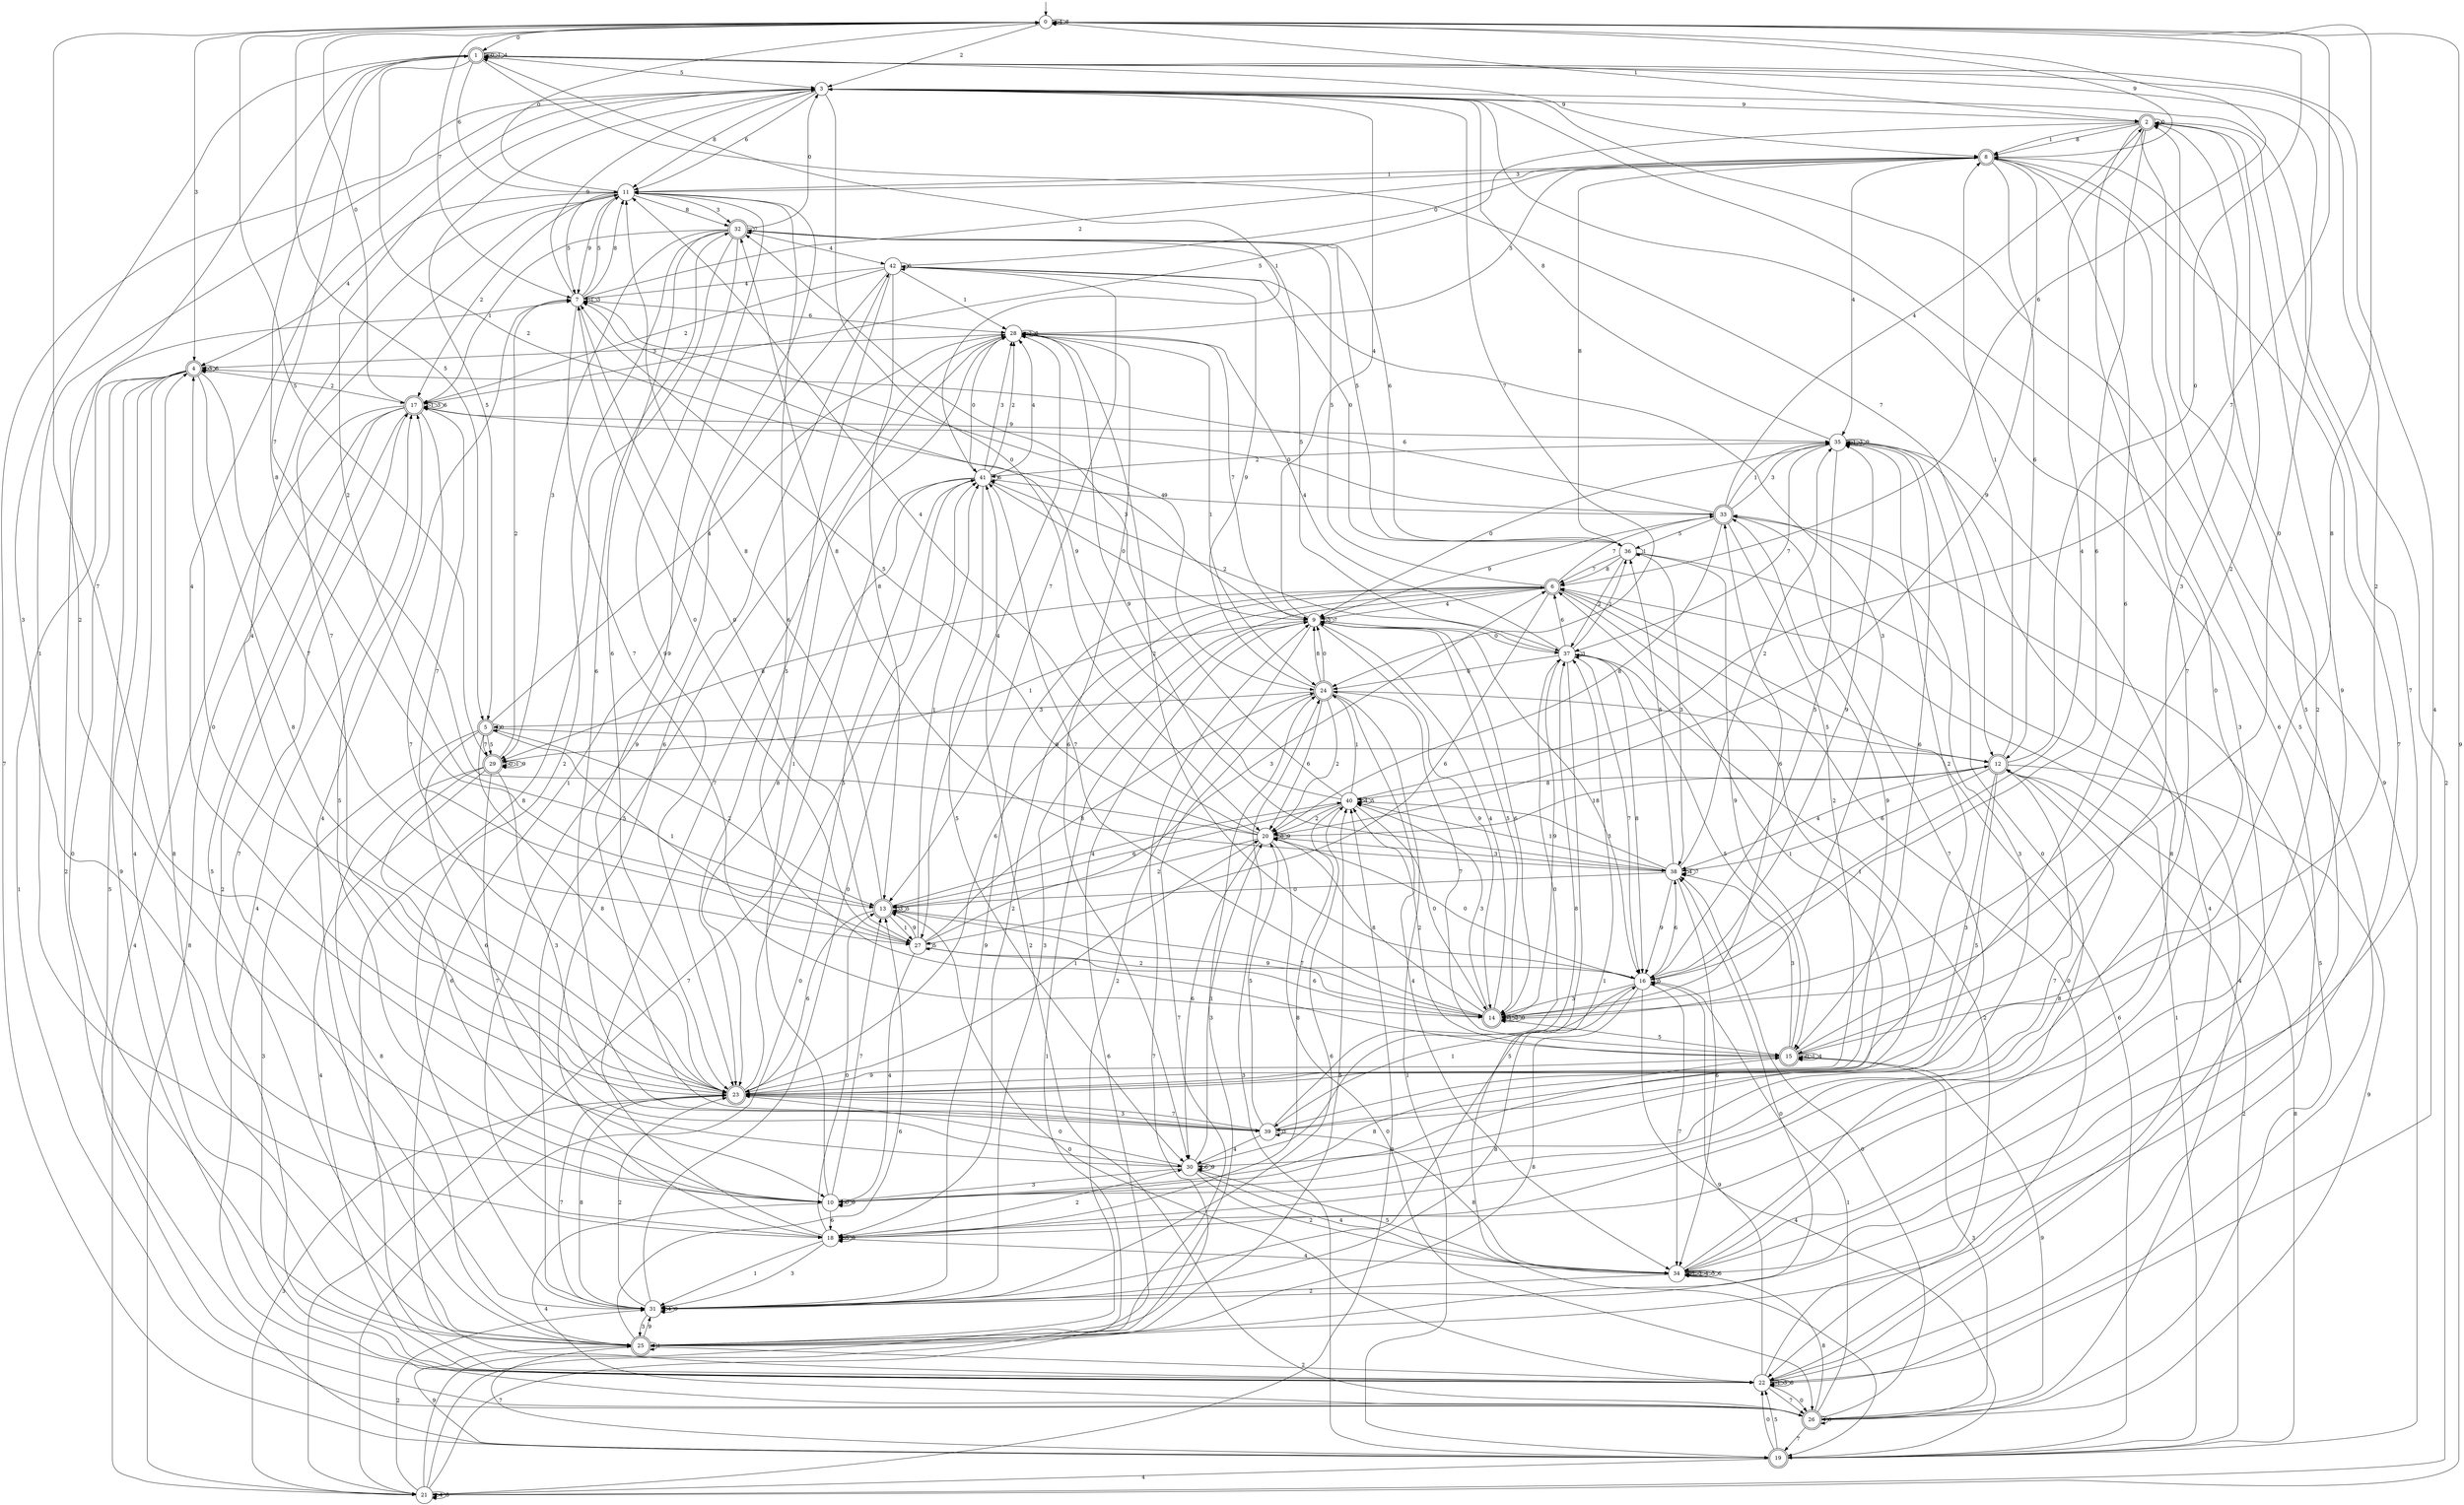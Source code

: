 digraph g {

	s0 [shape="circle" label="0"];
	s1 [shape="doublecircle" label="1"];
	s2 [shape="doublecircle" label="2"];
	s3 [shape="circle" label="3"];
	s4 [shape="doublecircle" label="4"];
	s5 [shape="doublecircle" label="5"];
	s6 [shape="doublecircle" label="6"];
	s7 [shape="circle" label="7"];
	s8 [shape="doublecircle" label="8"];
	s9 [shape="circle" label="9"];
	s10 [shape="circle" label="10"];
	s11 [shape="circle" label="11"];
	s12 [shape="doublecircle" label="12"];
	s13 [shape="doublecircle" label="13"];
	s14 [shape="doublecircle" label="14"];
	s15 [shape="doublecircle" label="15"];
	s16 [shape="circle" label="16"];
	s17 [shape="doublecircle" label="17"];
	s18 [shape="circle" label="18"];
	s19 [shape="doublecircle" label="19"];
	s20 [shape="circle" label="20"];
	s21 [shape="circle" label="21"];
	s22 [shape="circle" label="22"];
	s23 [shape="doublecircle" label="23"];
	s24 [shape="doublecircle" label="24"];
	s25 [shape="doublecircle" label="25"];
	s26 [shape="doublecircle" label="26"];
	s27 [shape="circle" label="27"];
	s28 [shape="circle" label="28"];
	s29 [shape="doublecircle" label="29"];
	s30 [shape="circle" label="30"];
	s31 [shape="circle" label="31"];
	s32 [shape="doublecircle" label="32"];
	s33 [shape="doublecircle" label="33"];
	s34 [shape="circle" label="34"];
	s35 [shape="circle" label="35"];
	s36 [shape="circle" label="36"];
	s37 [shape="circle" label="37"];
	s38 [shape="circle" label="38"];
	s39 [shape="circle" label="39"];
	s40 [shape="circle" label="40"];
	s41 [shape="circle" label="41"];
	s42 [shape="circle" label="42"];
	s0 -> s1 [label="0"];
	s0 -> s2 [label="1"];
	s0 -> s3 [label="2"];
	s0 -> s4 [label="3"];
	s0 -> s0 [label="4"];
	s0 -> s5 [label="5"];
	s0 -> s6 [label="6"];
	s0 -> s7 [label="7"];
	s0 -> s0 [label="8"];
	s0 -> s8 [label="9"];
	s1 -> s1 [label="0"];
	s1 -> s1 [label="1"];
	s1 -> s9 [label="2"];
	s1 -> s10 [label="3"];
	s1 -> s1 [label="4"];
	s1 -> s3 [label="5"];
	s1 -> s11 [label="6"];
	s1 -> s12 [label="7"];
	s1 -> s13 [label="8"];
	s1 -> s8 [label="9"];
	s2 -> s2 [label="0"];
	s2 -> s8 [label="1"];
	s2 -> s14 [label="2"];
	s2 -> s15 [label="3"];
	s2 -> s16 [label="4"];
	s2 -> s17 [label="5"];
	s2 -> s16 [label="6"];
	s2 -> s18 [label="7"];
	s2 -> s8 [label="8"];
	s2 -> s19 [label="9"];
	s3 -> s20 [label="0"];
	s3 -> s18 [label="1"];
	s3 -> s21 [label="2"];
	s3 -> s22 [label="3"];
	s3 -> s23 [label="4"];
	s3 -> s5 [label="5"];
	s3 -> s11 [label="6"];
	s3 -> s24 [label="7"];
	s3 -> s11 [label="8"];
	s3 -> s2 [label="9"];
	s4 -> s25 [label="0"];
	s4 -> s26 [label="1"];
	s4 -> s17 [label="2"];
	s4 -> s4 [label="3"];
	s4 -> s25 [label="4"];
	s4 -> s26 [label="5"];
	s4 -> s4 [label="6"];
	s4 -> s27 [label="7"];
	s4 -> s23 [label="8"];
	s4 -> s22 [label="9"];
	s5 -> s5 [label="0"];
	s5 -> s27 [label="1"];
	s5 -> s13 [label="2"];
	s5 -> s22 [label="3"];
	s5 -> s28 [label="4"];
	s5 -> s29 [label="5"];
	s5 -> s30 [label="6"];
	s5 -> s29 [label="7"];
	s5 -> s23 [label="8"];
	s5 -> s12 [label="9"];
	s6 -> s22 [label="0"];
	s6 -> s30 [label="1"];
	s6 -> s18 [label="2"];
	s6 -> s31 [label="3"];
	s6 -> s9 [label="4"];
	s6 -> s32 [label="5"];
	s6 -> s27 [label="6"];
	s6 -> s33 [label="7"];
	s6 -> s29 [label="8"];
	s6 -> s31 [label="9"];
	s7 -> s27 [label="0"];
	s7 -> s7 [label="1"];
	s7 -> s8 [label="2"];
	s7 -> s7 [label="3"];
	s7 -> s24 [label="4"];
	s7 -> s11 [label="5"];
	s7 -> s28 [label="6"];
	s7 -> s14 [label="7"];
	s7 -> s11 [label="8"];
	s7 -> s3 [label="9"];
	s8 -> s18 [label="0"];
	s8 -> s11 [label="1"];
	s8 -> s34 [label="2"];
	s8 -> s11 [label="3"];
	s8 -> s35 [label="4"];
	s8 -> s28 [label="5"];
	s8 -> s12 [label="6"];
	s8 -> s25 [label="7"];
	s8 -> s36 [label="8"];
	s8 -> s20 [label="9"];
	s9 -> s37 [label="0"];
	s9 -> s29 [label="1"];
	s9 -> s25 [label="2"];
	s9 -> s9 [label="3"];
	s9 -> s3 [label="4"];
	s9 -> s14 [label="5"];
	s9 -> s14 [label="6"];
	s9 -> s9 [label="7"];
	s9 -> s16 [label="8"];
	s9 -> s14 [label="9"];
	s10 -> s10 [label="0"];
	s10 -> s28 [label="1"];
	s10 -> s1 [label="2"];
	s10 -> s33 [label="3"];
	s10 -> s26 [label="4"];
	s10 -> s17 [label="5"];
	s10 -> s18 [label="6"];
	s10 -> s13 [label="7"];
	s10 -> s15 [label="8"];
	s10 -> s10 [label="9"];
	s11 -> s0 [label="0"];
	s11 -> s22 [label="1"];
	s11 -> s17 [label="2"];
	s11 -> s32 [label="3"];
	s11 -> s4 [label="4"];
	s11 -> s7 [label="5"];
	s11 -> s15 [label="6"];
	s11 -> s23 [label="7"];
	s11 -> s32 [label="8"];
	s11 -> s7 [label="9"];
	s12 -> s0 [label="0"];
	s12 -> s8 [label="1"];
	s12 -> s19 [label="2"];
	s12 -> s23 [label="3"];
	s12 -> s38 [label="4"];
	s12 -> s39 [label="5"];
	s12 -> s38 [label="6"];
	s12 -> s10 [label="7"];
	s12 -> s40 [label="8"];
	s12 -> s26 [label="9"];
	s13 -> s22 [label="0"];
	s13 -> s27 [label="1"];
	s13 -> s3 [label="2"];
	s13 -> s13 [label="3"];
	s13 -> s40 [label="4"];
	s13 -> s13 [label="5"];
	s13 -> s23 [label="6"];
	s13 -> s14 [label="7"];
	s13 -> s11 [label="8"];
	s13 -> s14 [label="9"];
	s14 -> s1 [label="0"];
	s14 -> s14 [label="1"];
	s14 -> s14 [label="2"];
	s14 -> s40 [label="3"];
	s14 -> s9 [label="4"];
	s14 -> s15 [label="5"];
	s14 -> s33 [label="6"];
	s14 -> s41 [label="7"];
	s14 -> s20 [label="8"];
	s14 -> s14 [label="9"];
	s15 -> s15 [label="0"];
	s15 -> s15 [label="1"];
	s15 -> s40 [label="2"];
	s15 -> s38 [label="3"];
	s15 -> s15 [label="4"];
	s15 -> s37 [label="5"];
	s15 -> s8 [label="6"];
	s15 -> s24 [label="7"];
	s15 -> s0 [label="8"];
	s15 -> s23 [label="9"];
	s16 -> s20 [label="0"];
	s16 -> s39 [label="1"];
	s16 -> s28 [label="2"];
	s16 -> s14 [label="3"];
	s16 -> s19 [label="4"];
	s16 -> s16 [label="5"];
	s16 -> s38 [label="6"];
	s16 -> s34 [label="7"];
	s16 -> s25 [label="8"];
	s16 -> s35 [label="9"];
	s17 -> s0 [label="0"];
	s17 -> s17 [label="1"];
	s17 -> s22 [label="2"];
	s17 -> s17 [label="3"];
	s17 -> s21 [label="4"];
	s17 -> s25 [label="5"];
	s17 -> s17 [label="6"];
	s17 -> s23 [label="7"];
	s17 -> s21 [label="8"];
	s17 -> s35 [label="9"];
	s18 -> s13 [label="0"];
	s18 -> s31 [label="1"];
	s18 -> s30 [label="2"];
	s18 -> s31 [label="3"];
	s18 -> s34 [label="4"];
	s18 -> s18 [label="5"];
	s18 -> s42 [label="6"];
	s18 -> s28 [label="7"];
	s18 -> s12 [label="8"];
	s18 -> s18 [label="9"];
	s19 -> s22 [label="0"];
	s19 -> s6 [label="1"];
	s19 -> s7 [label="2"];
	s19 -> s24 [label="3"];
	s19 -> s21 [label="4"];
	s19 -> s22 [label="5"];
	s19 -> s6 [label="6"];
	s19 -> s3 [label="7"];
	s19 -> s12 [label="8"];
	s19 -> s25 [label="9"];
	s20 -> s26 [label="0"];
	s20 -> s12 [label="1"];
	s20 -> s13 [label="2"];
	s20 -> s38 [label="3"];
	s20 -> s11 [label="4"];
	s20 -> s7 [label="5"];
	s20 -> s30 [label="6"];
	s20 -> s1 [label="7"];
	s20 -> s20 [label="8"];
	s20 -> s20 [label="9"];
	s21 -> s41 [label="0"];
	s21 -> s9 [label="1"];
	s21 -> s31 [label="2"];
	s21 -> s23 [label="3"];
	s21 -> s21 [label="4"];
	s21 -> s21 [label="5"];
	s21 -> s9 [label="6"];
	s21 -> s9 [label="7"];
	s21 -> s40 [label="8"];
	s21 -> s0 [label="9"];
	s22 -> s26 [label="0"];
	s22 -> s22 [label="1"];
	s22 -> s37 [label="2"];
	s22 -> s22 [label="3"];
	s22 -> s1 [label="4"];
	s22 -> s3 [label="5"];
	s22 -> s3 [label="6"];
	s22 -> s26 [label="7"];
	s22 -> s22 [label="8"];
	s22 -> s16 [label="9"];
	s23 -> s4 [label="0"];
	s23 -> s20 [label="1"];
	s23 -> s35 [label="2"];
	s23 -> s39 [label="3"];
	s23 -> s11 [label="4"];
	s23 -> s41 [label="5"];
	s23 -> s6 [label="6"];
	s23 -> s31 [label="7"];
	s23 -> s31 [label="8"];
	s23 -> s33 [label="9"];
	s24 -> s9 [label="0"];
	s24 -> s19 [label="1"];
	s24 -> s20 [label="2"];
	s24 -> s5 [label="3"];
	s24 -> s34 [label="4"];
	s24 -> s12 [label="5"];
	s24 -> s20 [label="6"];
	s24 -> s25 [label="7"];
	s24 -> s9 [label="8"];
	s24 -> s42 [label="9"];
	s25 -> s38 [label="0"];
	s25 -> s25 [label="1"];
	s25 -> s22 [label="2"];
	s25 -> s24 [label="3"];
	s25 -> s7 [label="4"];
	s25 -> s40 [label="5"];
	s25 -> s13 [label="6"];
	s25 -> s19 [label="7"];
	s25 -> s4 [label="8"];
	s25 -> s31 [label="9"];
	s26 -> s38 [label="0"];
	s26 -> s16 [label="1"];
	s26 -> s41 [label="2"];
	s26 -> s15 [label="3"];
	s26 -> s17 [label="4"];
	s26 -> s33 [label="5"];
	s26 -> s26 [label="6"];
	s26 -> s19 [label="7"];
	s26 -> s34 [label="8"];
	s26 -> s15 [label="9"];
	s27 -> s7 [label="0"];
	s27 -> s41 [label="1"];
	s27 -> s16 [label="2"];
	s27 -> s6 [label="3"];
	s27 -> s10 [label="4"];
	s27 -> s27 [label="5"];
	s27 -> s14 [label="6"];
	s27 -> s17 [label="7"];
	s27 -> s24 [label="8"];
	s27 -> s13 [label="9"];
	s28 -> s41 [label="0"];
	s28 -> s24 [label="1"];
	s28 -> s28 [label="2"];
	s28 -> s4 [label="3"];
	s28 -> s27 [label="4"];
	s28 -> s31 [label="5"];
	s28 -> s30 [label="6"];
	s28 -> s9 [label="7"];
	s28 -> s28 [label="8"];
	s28 -> s38 [label="9"];
	s29 -> s29 [label="0"];
	s29 -> s29 [label="1"];
	s29 -> s7 [label="2"];
	s29 -> s39 [label="3"];
	s29 -> s22 [label="4"];
	s29 -> s0 [label="5"];
	s29 -> s10 [label="6"];
	s29 -> s10 [label="7"];
	s29 -> s25 [label="8"];
	s29 -> s29 [label="9"];
	s30 -> s23 [label="0"];
	s30 -> s20 [label="1"];
	s30 -> s34 [label="2"];
	s30 -> s10 [label="3"];
	s30 -> s34 [label="4"];
	s30 -> s34 [label="5"];
	s30 -> s30 [label="6"];
	s30 -> s0 [label="7"];
	s30 -> s37 [label="8"];
	s30 -> s30 [label="9"];
	s31 -> s41 [label="0"];
	s31 -> s37 [label="1"];
	s31 -> s23 [label="2"];
	s31 -> s25 [label="3"];
	s31 -> s31 [label="4"];
	s31 -> s2 [label="5"];
	s31 -> s40 [label="6"];
	s31 -> s17 [label="7"];
	s31 -> s16 [label="8"];
	s31 -> s31 [label="9"];
	s32 -> s3 [label="0"];
	s32 -> s17 [label="1"];
	s32 -> s31 [label="2"];
	s32 -> s29 [label="3"];
	s32 -> s42 [label="4"];
	s32 -> s37 [label="5"];
	s32 -> s23 [label="6"];
	s32 -> s32 [label="7"];
	s32 -> s22 [label="8"];
	s32 -> s23 [label="9"];
	s33 -> s17 [label="0"];
	s33 -> s35 [label="1"];
	s33 -> s23 [label="2"];
	s33 -> s35 [label="3"];
	s33 -> s2 [label="4"];
	s33 -> s36 [label="5"];
	s33 -> s4 [label="6"];
	s33 -> s10 [label="7"];
	s33 -> s20 [label="8"];
	s33 -> s9 [label="9"];
	s34 -> s35 [label="0"];
	s34 -> s34 [label="1"];
	s34 -> s31 [label="2"];
	s34 -> s34 [label="3"];
	s34 -> s34 [label="4"];
	s34 -> s34 [label="5"];
	s34 -> s34 [label="6"];
	s34 -> s2 [label="7"];
	s34 -> s35 [label="8"];
	s34 -> s2 [label="9"];
	s35 -> s9 [label="0"];
	s35 -> s35 [label="1"];
	s35 -> s41 [label="2"];
	s35 -> s35 [label="3"];
	s35 -> s22 [label="4"];
	s35 -> s16 [label="5"];
	s35 -> s15 [label="6"];
	s35 -> s37 [label="7"];
	s35 -> s3 [label="8"];
	s35 -> s35 [label="9"];
	s36 -> s42 [label="0"];
	s36 -> s36 [label="1"];
	s36 -> s37 [label="2"];
	s36 -> s38 [label="3"];
	s36 -> s26 [label="4"];
	s36 -> s32 [label="5"];
	s36 -> s32 [label="6"];
	s36 -> s6 [label="7"];
	s36 -> s6 [label="8"];
	s36 -> s15 [label="9"];
	s37 -> s24 [label="0"];
	s37 -> s36 [label="1"];
	s37 -> s41 [label="2"];
	s37 -> s37 [label="3"];
	s37 -> s28 [label="4"];
	s37 -> s19 [label="5"];
	s37 -> s6 [label="6"];
	s37 -> s16 [label="7"];
	s37 -> s16 [label="8"];
	s37 -> s14 [label="9"];
	s38 -> s13 [label="0"];
	s38 -> s40 [label="1"];
	s38 -> s35 [label="2"];
	s38 -> s40 [label="3"];
	s38 -> s38 [label="4"];
	s38 -> s36 [label="5"];
	s38 -> s34 [label="6"];
	s38 -> s38 [label="7"];
	s38 -> s32 [label="8"];
	s38 -> s16 [label="9"];
	s39 -> s37 [label="0"];
	s39 -> s6 [label="1"];
	s39 -> s1 [label="2"];
	s39 -> s39 [label="3"];
	s39 -> s30 [label="4"];
	s39 -> s20 [label="5"];
	s39 -> s32 [label="6"];
	s39 -> s23 [label="7"];
	s39 -> s34 [label="8"];
	s39 -> s11 [label="9"];
	s40 -> s14 [label="0"];
	s40 -> s24 [label="1"];
	s40 -> s20 [label="2"];
	s40 -> s32 [label="3"];
	s40 -> s40 [label="4"];
	s40 -> s40 [label="5"];
	s40 -> s13 [label="6"];
	s40 -> s0 [label="7"];
	s40 -> s18 [label="8"];
	s40 -> s7 [label="9"];
	s41 -> s9 [label="0"];
	s41 -> s1 [label="1"];
	s41 -> s28 [label="2"];
	s41 -> s28 [label="3"];
	s41 -> s28 [label="4"];
	s41 -> s30 [label="5"];
	s41 -> s41 [label="6"];
	s41 -> s21 [label="7"];
	s41 -> s23 [label="8"];
	s41 -> s33 [label="9"];
	s42 -> s8 [label="0"];
	s42 -> s28 [label="1"];
	s42 -> s17 [label="2"];
	s42 -> s14 [label="3"];
	s42 -> s7 [label="4"];
	s42 -> s23 [label="5"];
	s42 -> s42 [label="6"];
	s42 -> s13 [label="7"];
	s42 -> s13 [label="8"];
	s42 -> s18 [label="9"];

__start0 [label="" shape="none" width="0" height="0"];
__start0 -> s0;

}
